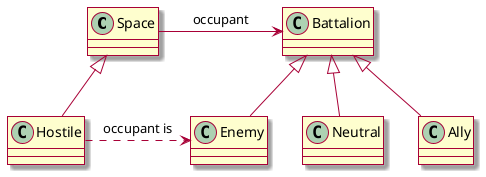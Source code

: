 ﻿@startuml
skin rose

class Space
class Battalion
class Enemy
class Neutral
class Ally
class Hostile

Space -r-> Battalion : occupant

Enemy -u-|> Battalion
Ally -u-|> Battalion
Neutral -u-|> Battalion

Hostile -u-|> Space
Hostile .r.> Enemy : occupant is

newpage
skin rose

class Terrain
class Building
class Space
class Battalion
class Enemy
class Neutral
class Ally
class Besiegable{
==
{Besiegable.Terrain is Building}
{Besiegable.Battalion is not Ally of Besiegable.Terrain}
}

Space <|-- Besiegable

Space -l-> Battalion : occupant

Enemy -u-|> Battalion
Ally -u-|> Battalion
Neutral -u-|> Battalion

Space --> Terrain
Terrain <|-- Building 
@enduml